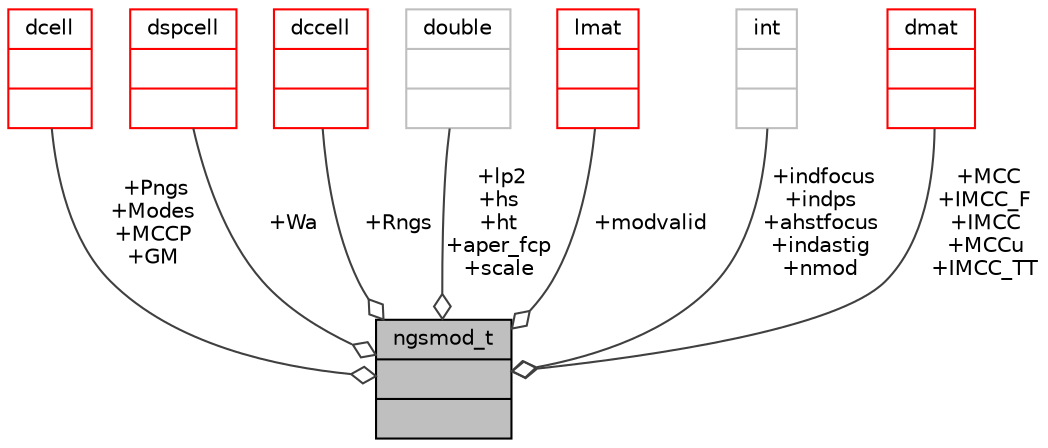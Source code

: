 digraph "ngsmod_t"
{
 // INTERACTIVE_SVG=YES
  bgcolor="transparent";
  edge [fontname="Helvetica",fontsize="10",labelfontname="Helvetica",labelfontsize="10"];
  node [fontname="Helvetica",fontsize="10",shape=record];
  Node91 [label="{ngsmod_t\n||}",height=0.2,width=0.4,color="black", fillcolor="grey75", style="filled", fontcolor="black"];
  Node92 -> Node91 [color="grey25",fontsize="10",style="solid",label=" +Pngs\n+Modes\n+MCCP\n+GM" ,arrowhead="odiamond",fontname="Helvetica"];
  Node92 [label="{dcell\n||}",height=0.2,width=0.4,color="red",URL="$type_8h.html#structdcell"];
  Node94 -> Node91 [color="grey25",fontsize="10",style="solid",label=" +Wa" ,arrowhead="odiamond",fontname="Helvetica"];
  Node94 [label="{dspcell\n||}",height=0.2,width=0.4,color="red",URL="$type_8h.html#structdspcell"];
  Node96 -> Node91 [color="grey25",fontsize="10",style="solid",label=" +Rngs" ,arrowhead="odiamond",fontname="Helvetica"];
  Node96 [label="{dccell\n||}",height=0.2,width=0.4,color="red",URL="$type_8h.html#structdccell"];
  Node98 -> Node91 [color="grey25",fontsize="10",style="solid",label=" +lp2\n+hs\n+ht\n+aper_fcp\n+scale" ,arrowhead="odiamond",fontname="Helvetica"];
  Node98 [label="{double\n||}",height=0.2,width=0.4,color="grey75"];
  Node99 -> Node91 [color="grey25",fontsize="10",style="solid",label=" +modvalid" ,arrowhead="odiamond",fontname="Helvetica"];
  Node99 [label="{lmat\n||}",height=0.2,width=0.4,color="red",URL="$type_8h.html#structlmat"];
  Node101 -> Node91 [color="grey25",fontsize="10",style="solid",label=" +indfocus\n+indps\n+ahstfocus\n+indastig\n+nmod" ,arrowhead="odiamond",fontname="Helvetica"];
  Node101 [label="{int\n||}",height=0.2,width=0.4,color="grey75"];
  Node102 -> Node91 [color="grey25",fontsize="10",style="solid",label=" +MCC\n+IMCC_F\n+IMCC\n+MCCu\n+IMCC_TT" ,arrowhead="odiamond",fontname="Helvetica"];
  Node102 [label="{dmat\n||}",height=0.2,width=0.4,color="red",URL="$type_8h.html#structdmat"];
}
